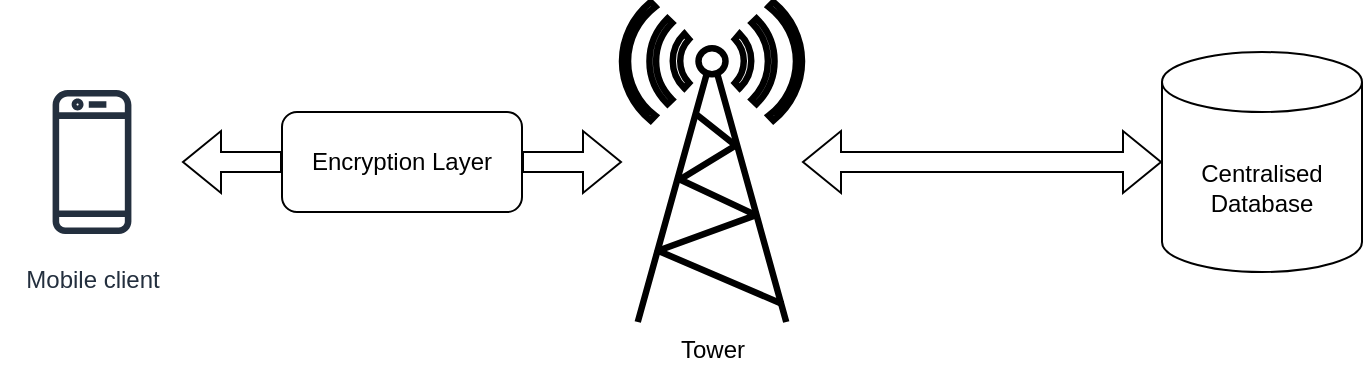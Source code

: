 <mxfile version="20.8.18" type="github">
  <diagram name="Page-1" id="MdwOxQZp0bFB1ykU0gYo">
    <mxGraphModel dx="954" dy="675" grid="1" gridSize="10" guides="1" tooltips="1" connect="1" arrows="1" fold="1" page="1" pageScale="1" pageWidth="827" pageHeight="1169" math="0" shadow="0">
      <root>
        <mxCell id="0" />
        <mxCell id="1" parent="0" />
        <mxCell id="EScXoc23DCzEm5EJtcml-4" value="Mobile client" style="sketch=0;outlineConnect=0;fontColor=#232F3E;gradientColor=none;strokeColor=#232F3E;fillColor=#ffffff;dashed=0;verticalLabelPosition=bottom;verticalAlign=top;align=center;html=1;fontSize=12;fontStyle=0;aspect=fixed;shape=mxgraph.aws4.resourceIcon;resIcon=mxgraph.aws4.mobile_client;" parent="1" vertex="1">
          <mxGeometry x="70" y="235" width="90" height="90" as="geometry" />
        </mxCell>
        <mxCell id="EScXoc23DCzEm5EJtcml-6" value="Centralised Database" style="shape=cylinder3;whiteSpace=wrap;html=1;boundedLbl=1;backgroundOutline=1;size=15;" parent="1" vertex="1">
          <mxGeometry x="650" y="225" width="100" height="110" as="geometry" />
        </mxCell>
        <mxCell id="EScXoc23DCzEm5EJtcml-7" value="Tower" style="verticalAlign=top;verticalLabelPosition=bottom;labelPosition=center;align=center;html=1;outlineConnect=0;gradientDirection=north;strokeWidth=2;shape=mxgraph.networks.radio_tower;labelBackgroundColor=none;" parent="1" vertex="1">
          <mxGeometry x="380" y="200" width="90" height="160" as="geometry" />
        </mxCell>
        <mxCell id="EScXoc23DCzEm5EJtcml-15" value="" style="shape=flexArrow;endArrow=classic;startArrow=none;html=1;rounded=0;fontColor=#000000;" parent="1" source="hbM3twGX2cArAjpzbTVf-3" target="EScXoc23DCzEm5EJtcml-7" edge="1">
          <mxGeometry width="100" height="100" relative="1" as="geometry">
            <mxPoint x="360" y="440" as="sourcePoint" />
            <mxPoint x="460" y="340" as="targetPoint" />
          </mxGeometry>
        </mxCell>
        <mxCell id="EScXoc23DCzEm5EJtcml-16" value="" style="shape=flexArrow;endArrow=classic;startArrow=classic;html=1;rounded=0;fontColor=#000000;entryX=0;entryY=0.5;entryDx=0;entryDy=0;entryPerimeter=0;" parent="1" source="EScXoc23DCzEm5EJtcml-7" target="EScXoc23DCzEm5EJtcml-6" edge="1">
          <mxGeometry width="100" height="100" relative="1" as="geometry">
            <mxPoint x="530" y="370" as="sourcePoint" />
            <mxPoint x="630" y="270" as="targetPoint" />
          </mxGeometry>
        </mxCell>
        <mxCell id="hbM3twGX2cArAjpzbTVf-4" value="" style="shape=flexArrow;endArrow=none;startArrow=classic;html=1;rounded=0;fontColor=#000000;" edge="1" parent="1" source="EScXoc23DCzEm5EJtcml-4" target="hbM3twGX2cArAjpzbTVf-3">
          <mxGeometry width="100" height="100" relative="1" as="geometry">
            <mxPoint x="180" y="280" as="sourcePoint" />
            <mxPoint x="380" y="280" as="targetPoint" />
          </mxGeometry>
        </mxCell>
        <mxCell id="hbM3twGX2cArAjpzbTVf-3" value="Encryption Layer" style="rounded=1;whiteSpace=wrap;html=1;" vertex="1" parent="1">
          <mxGeometry x="210" y="255" width="120" height="50" as="geometry" />
        </mxCell>
      </root>
    </mxGraphModel>
  </diagram>
</mxfile>
